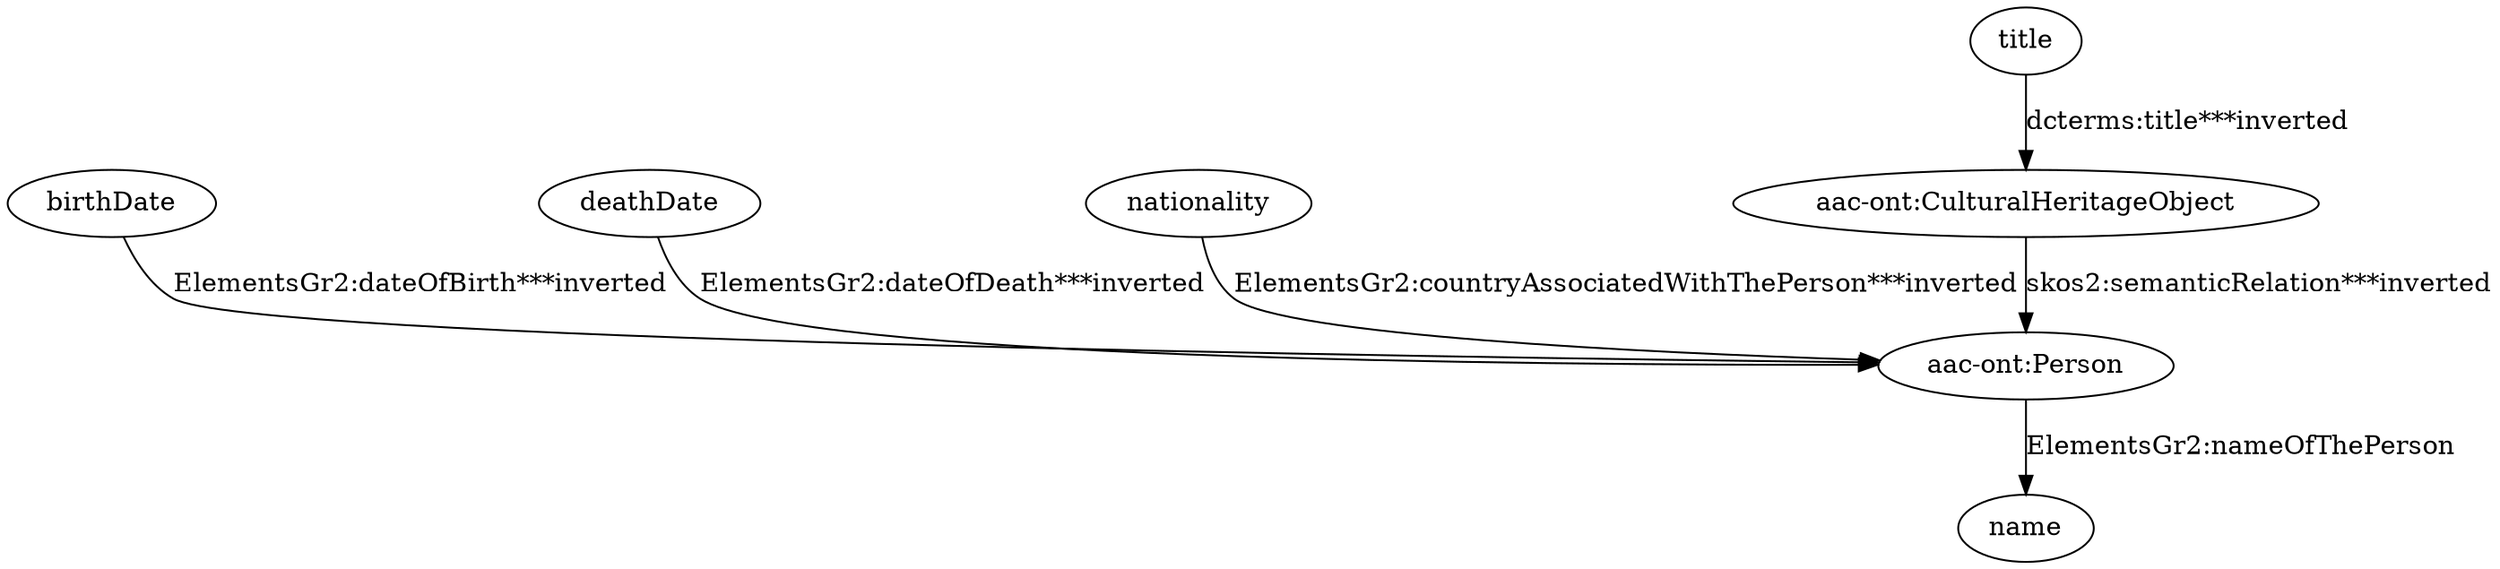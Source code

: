 digraph {
  "aac-ont:CulturalHeritageObject1" [type=class_uri,label="aac-ont:CulturalHeritageObject"]
  "aac-ont:Person1" [type=class_uri,label="aac-ont:Person"]
  name [type=attribute_name,label=name]
  birthDate [type=attribute_name,label=birthDate]
  deathDate [type=attribute_name,label=deathDate]
  nationality [type=attribute_name,label=nationality]
  title [type=attribute_name,label=title]
  "aac-ont:CulturalHeritageObject1" -> "aac-ont:Person1" [type=inherited,label="skos2:semanticRelation***inverted",weight=4]
  "aac-ont:Person1" -> name [label="ElementsGr2:nameOfThePerson",type=st_property_uri]
  birthDate -> "aac-ont:Person1" [type=st_property_uri,label="ElementsGr2:dateOfBirth***inverted",weight=1]
  deathDate -> "aac-ont:Person1" [type=st_property_uri,label="ElementsGr2:dateOfDeath***inverted",weight=1]
  nationality -> "aac-ont:Person1" [type=st_property_uri,label="ElementsGr2:countryAssociatedWithThePerson***inverted",weight=1]
  title -> "aac-ont:CulturalHeritageObject1" [type=st_property_uri,label="dcterms:title***inverted",weight=1]
}
